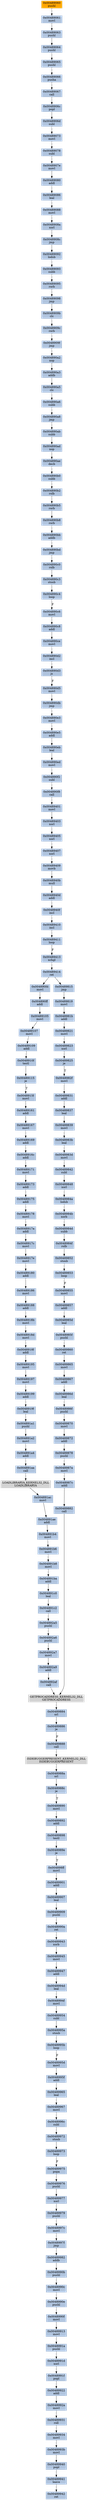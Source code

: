 strict digraph G {
	graph [bgcolor=transparent,
		name=G
	];
	node [color=lightsteelblue,
		fillcolor=lightsteelblue,
		shape=rectangle,
		style=filled
	];
	"0x00489973"	[label="0x00489973
loop"];
	"0x00489975"	[label="0x00489975
popa"];
	"0x00489973" -> "0x00489975"	[color="#000000",
		label=F];
	"0x0048940d"	[label="0x0048940d
addl"];
	"0x0048940f"	[label="0x0048940f
incl"];
	"0x0048940d" -> "0x0048940f"	[color="#000000"];
	"0x004891c0"	[label="0x004891c0
leal"];
	"0x004891c2"	[label="0x004891c2
call"];
	"0x004891c0" -> "0x004891c2"	[color="#000000"];
	"0x004890e3"	[label="0x004890e3
movl"];
	"0x004890e5"	[label="0x004890e5
addl"];
	"0x004890e3" -> "0x004890e5"	[color="#000000"];
	"0x00489173"	[label="0x00489173
addl"];
	"0x00489175"	[label="0x00489175
addl"];
	"0x00489173" -> "0x00489175"	[color="#000000"];
	"0x00489161"	[label="0x00489161
addl"];
	"0x00489167"	[label="0x00489167
movl"];
	"0x00489161" -> "0x00489167"	[color="#000000"];
	"0x00489093"	[label="0x00489093
subb"];
	"0x00489095"	[label="0x00489095
rorb"];
	"0x00489093" -> "0x00489095"	[color="#000000"];
	"0x0048987c"	[label="0x0048987c
addl"];
	"0x00489882"	[label="0x00489882
call"];
	"0x0048987c" -> "0x00489882"	[color="#000000"];
	"0x0048918f"	[label="0x0048918f
addl"];
	"0x00489195"	[label="0x00489195
movl"];
	"0x0048918f" -> "0x00489195"	[color="#000000"];
	"0x004890ae"	[label="0x004890ae
decb"];
	"0x004890b0"	[label="0x004890b0
subb"];
	"0x004890ae" -> "0x004890b0"	[color="#000000"];
	"0x00489941"	[label="0x00489941
leave"];
	"0x00489942"	[label="0x00489942
ret"];
	"0x00489941" -> "0x00489942"	[color="#000000"];
	"0x00489976"	[label="0x00489976
pushl"];
	"0x00489977"	[label="0x00489977
xorl"];
	"0x00489976" -> "0x00489977"	[color="#000000"];
	"0x00489066"	[label="0x00489066
pusha"];
	"0x00489067"	[label="0x00489067
call"];
	"0x00489066" -> "0x00489067"	[color="#000000"];
	"0x00489080"	[label="0x00489080
addl"];
	"0x00489086"	[label="0x00489086
leal"];
	"0x00489080" -> "0x00489086"	[color="#000000"];
	"0x004890ce"	[label="0x004890ce
movl"];
	"0x004890d2"	[label="0x004890d2
incl"];
	"0x004890ce" -> "0x004890d2"	[color="#000000"];
	"0x0048988a"	[label="0x0048988a
orl"];
	"0x0048988c"	[label="0x0048988c
je"];
	"0x0048988a" -> "0x0048988c"	[color="#000000"];
	"0x00489831"	[label="0x00489831
addl"];
	"0x00489837"	[label="0x00489837
leal"];
	"0x00489831" -> "0x00489837"	[color="#000000"];
	"0x00489064"	[label="0x00489064
pushl"];
	"0x00489065"	[label="0x00489065
pushl"];
	"0x00489064" -> "0x00489065"	[color="#000000"];
	"0x00489088"	[label="0x00489088
movl"];
	"0x0048908a"	[label="0x0048908a
xorl"];
	"0x00489088" -> "0x0048908a"	[color="#000000"];
	"0x004890ff"	[label="0x004890ff
addl"];
	"0x00489105"	[label="0x00489105
movl"];
	"0x004890ff" -> "0x00489105"	[color="#000000"];
	"0x004890b8"	[label="0x004890b8
rorb"];
	"0x004890bb"	[label="0x004890bb
addb"];
	"0x004890b8" -> "0x004890bb"	[color="#000000"];
	"0x0048986d"	[label="0x0048986d
leal"];
	"0x0048986f"	[label="0x0048986f
pushl"];
	"0x0048986d" -> "0x0048986f"	[color="#000000"];
	"0x00489909"	[label="0x00489909
pushl"];
	"0x0048990a"	[label="0x0048990a
ret"];
	"0x00489909" -> "0x0048990a"	[color="#000000"];
	"0x00489922"	[label="0x00489922
addl"];
	"0x0048992a"	[label="0x0048992a
movl"];
	"0x00489922" -> "0x0048992a"	[color="#000000"];
	"0x00489410"	[label="0x00489410
incl"];
	"0x0048940f" -> "0x00489410"	[color="#000000"];
	"0x00489403"	[label="0x00489403
xorl"];
	"0x00489405"	[label="0x00489405
xorl"];
	"0x00489403" -> "0x00489405"	[color="#000000"];
	"0x0048906d"	[label="0x0048906d
subl"];
	"0x00489073"	[label="0x00489073
movl"];
	"0x0048906d" -> "0x00489073"	[color="#000000"];
	"0x00489078"	[label="0x00489078
subl"];
	"0x00489073" -> "0x00489078"	[color="#000000"];
	"0x00489092"	[label="0x00489092
lodsb"];
	"0x00489092" -> "0x00489093"	[color="#000000"];
	"0x004891a1"	[label="0x004891a1
pushl"];
	"0x004891a2"	[label="0x004891a2
movl"];
	"0x004891a1" -> "0x004891a2"	[color="#000000"];
	"0x00489898"	[label="0x00489898
testl"];
	"0x0048989e"	[label="0x0048989e
je"];
	"0x00489898" -> "0x0048989e"	[color="#000000"];
	"0x004890bd"	[label="0x004890bd
jmp"];
	"0x004890c0"	[label="0x004890c0
rolb"];
	"0x004890bd" -> "0x004890c0"	[color="#000000"];
	"0x00489848"	[label="0x00489848
xorl"];
	"0x0048984a"	[label="0x0048984a
lodsb"];
	"0x00489848" -> "0x0048984a"	[color="#000000"];
	"0x00489886"	[label="0x00489886
je"];
	"0x00489888"	[label="0x00489888
call"];
	"0x00489886" -> "0x00489888"	[color="#000000",
		label=F];
	"0x00489979"	[label="0x00489979
pushl"];
	"0x00489977" -> "0x00489979"	[color="#000000"];
	"0x00489853"	[label="0x00489853
loop"];
	"0x00489855"	[label="0x00489855
movl"];
	"0x00489853" -> "0x00489855"	[color="#000000",
		label=F];
	"0x004890c3"	[label="0x004890c3
stosb"];
	"0x004890c4"	[label="0x004890c4
loop"];
	"0x004890c3" -> "0x004890c4"	[color="#000000"];
	"0x00489852"	[label="0x00489852
stosb"];
	"0x00489852" -> "0x00489853"	[color="#000000"];
	"0x0048983b"	[label="0x0048983b
leal"];
	"0x0048983d"	[label="0x0048983d
movl"];
	"0x0048983b" -> "0x0048983d"	[color="#000000"];
	ISDEBUGGERPRESENT_KERNEL32_DLL	[color=lightgrey,
		fillcolor=lightgrey,
		label="ISDEBUGGERPRESENT_KERNEL32_DLL
ISDEBUGGERPRESENT"];
	"0x00489888" -> ISDEBUGGERPRESENT_KERNEL32_DLL	[color="#000000"];
	LOADLIBRARYA_KERNEL32_DLL	[color=lightgrey,
		fillcolor=lightgrey,
		label="LOADLIBRARYA_KERNEL32_DLL
LOADLIBRARYA"];
	"0x004891ac"	[label="0x004891ac
movl"];
	LOADLIBRARYA_KERNEL32_DLL -> "0x004891ac"	[color="#000000"];
	"0x00489411"	[label="0x00489411
loop"];
	"0x00489410" -> "0x00489411"	[color="#000000"];
	"0x0048995d"	[label="0x0048995d
movl"];
	"0x0048995f"	[label="0x0048995f
addl"];
	"0x0048995d" -> "0x0048995f"	[color="#000000"];
	"0x004892a5"	[label="0x004892a5
pushl"];
	"0x004892a6"	[label="0x004892a6
pushl"];
	"0x004892a5" -> "0x004892a6"	[color="#000000"];
	"0x004890ad"	[label="0x004890ad
nop"];
	"0x004890ad" -> "0x004890ae"	[color="#000000"];
	"0x004892a7"	[label="0x004892a7
movl"];
	"0x004892a9"	[label="0x004892a9
addl"];
	"0x004892a7" -> "0x004892a9"	[color="#000000"];
	"0x004890a3"	[label="0x004890a3
addb"];
	"0x004890a5"	[label="0x004890a5
clc"];
	"0x004890a3" -> "0x004890a5"	[color="#000000"];
	"0x004890a2"	[label="0x004890a2
nop"];
	"0x004890a2" -> "0x004890a3"	[color="#000000"];
	"0x0048917e"	[label="0x0048917e
movl"];
	"0x00489180"	[label="0x00489180
addl"];
	"0x0048917e" -> "0x00489180"	[color="#000000"];
	"0x00489870"	[label="0x00489870
movl"];
	"0x0048986f" -> "0x00489870"	[color="#000000"];
	"0x0048990e"	[label="0x0048990e
pushl"];
	"0x0048990f"	[label="0x0048990f
movl"];
	"0x0048990e" -> "0x0048990f"	[color="#000000"];
	"0x0048991d"	[label="0x0048991d
xorl"];
	"0x0048991f"	[label="0x0048991f
popl"];
	"0x0048991d" -> "0x0048991f"	[color="#000000"];
	"0x004890d3"	[label="0x004890d3
js"];
	"0x004890d5"	[label="0x004890d5
movl"];
	"0x004890d3" -> "0x004890d5"	[color="#000000",
		label=F];
	"0x0048907e"	[label="0x0048907e
movl"];
	"0x00489078" -> "0x0048907e"	[color="#000000"];
	"0x0048906c"	[label="0x0048906c
popl"];
	"0x0048906c" -> "0x0048906d"	[color="#000000"];
	"0x00489842"	[label="0x00489842
subl"];
	"0x0048983d" -> "0x00489842"	[color="#000000"];
	"0x00489401"	[label="0x00489401
movl"];
	"0x00489401" -> "0x00489403"	[color="#000000"];
	"0x0048995a"	[label="0x0048995a
stosb"];
	"0x0048995b"	[label="0x0048995b
loop"];
	"0x0048995a" -> "0x0048995b"	[color="#000000"];
	"0x004890db"	[label="0x004890db
jmp"];
	"0x004890d5" -> "0x004890db"	[color="#000000"];
	"0x0048994d"	[label="0x0048994d
leal"];
	"0x0048994f"	[label="0x0048994f
movl"];
	"0x0048994d" -> "0x0048994f"	[color="#000000"];
	"0x0048985d"	[label="0x0048985d
leal"];
	"0x0048985f"	[label="0x0048985f
pushl"];
	"0x0048985d" -> "0x0048985f"	[color="#000000"];
	"0x0048918d"	[label="0x0048918d
movl"];
	"0x0048918d" -> "0x0048918f"	[color="#000000"];
	"0x00489060"	[color=lightgrey,
		fillcolor=orange,
		label="0x00489060
pushl"];
	"0x00489061"	[label="0x00489061
movl"];
	"0x00489060" -> "0x00489061"	[color="#000000"];
	"0x00489857"	[label="0x00489857
addl"];
	"0x00489857" -> "0x0048985d"	[color="#000000"];
	"0x0048984b"	[label="0x0048984b
xorb"];
	"0x0048984a" -> "0x0048984b"	[color="#000000"];
	"0x00489867"	[label="0x00489867
addl"];
	"0x00489867" -> "0x0048986d"	[color="#000000"];
	ISDEBUGGERPRESENT_KERNEL32_DLL -> "0x0048988a"	[color="#000000"];
	"0x00489107"	[label="0x00489107
movl"];
	"0x00489109"	[label="0x00489109
addl"];
	"0x00489107" -> "0x00489109"	[color="#000000"];
	"0x00489943"	[label="0x00489943
xorb"];
	"0x0048990a" -> "0x00489943"	[color="#000000"];
	"0x00489878"	[label="0x00489878
pushl"];
	"0x0048987a"	[label="0x0048987a
movl"];
	"0x00489878" -> "0x0048987a"	[color="#000000"];
	"0x004890eb"	[label="0x004890eb
leal"];
	"0x004890ed"	[label="0x004890ed
movl"];
	"0x004890eb" -> "0x004890ed"	[color="#000000"];
	"0x00489823"	[label="0x00489823
xorl"];
	"0x00489825"	[label="0x00489825
je"];
	"0x00489823" -> "0x00489825"	[color="#000000"];
	"0x0048908c"	[label="0x0048908c
jmp"];
	"0x0048908a" -> "0x0048908c"	[color="#000000"];
	"0x004890e5" -> "0x004890eb"	[color="#000000"];
	"0x00489872"	[label="0x00489872
addl"];
	"0x00489872" -> "0x00489878"	[color="#000000"];
	"0x004890f2"	[label="0x004890f2
subl"];
	"0x004890f8"	[label="0x004890f8
call"];
	"0x004890f2" -> "0x004890f8"	[color="#000000"];
	"0x00489409"	[label="0x00489409
movb"];
	"0x0048940b"	[label="0x0048940b
mull"];
	"0x00489409" -> "0x0048940b"	[color="#000000"];
	"0x004890ab"	[label="0x004890ab
subb"];
	"0x004890ab" -> "0x004890ad"	[color="#000000"];
	"0x0048908c" -> "0x00489092"	[color="#000000"];
	"0x0048995b" -> "0x0048995d"	[color="#000000",
		label=F];
	"0x00489892"	[label="0x00489892
addl"];
	"0x00489892" -> "0x00489898"	[color="#000000"];
	"0x004891aa"	[label="0x004891aa
call"];
	"0x004891aa" -> LOADLIBRARYA_KERNEL32_DLL	[color="#000000"];
	"0x004890a6"	[label="0x004890a6
subb"];
	"0x004890a5" -> "0x004890a6"	[color="#000000"];
	"0x0048909b"	[label="0x0048909b
clc"];
	"0x0048909c"	[label="0x0048909c
rorb"];
	"0x0048909b" -> "0x0048909c"	[color="#000000"];
	"0x0048990b"	[label="0x0048990b
pushl"];
	"0x0048990c"	[label="0x0048990c
movl"];
	"0x0048990b" -> "0x0048990c"	[color="#000000"];
	"0x00489413"	[label="0x00489413
xchgl"];
	"0x00489414"	[label="0x00489414
ret"];
	"0x00489413" -> "0x00489414"	[color="#000000"];
	"0x004890f8" -> "0x00489401"	[color="#000000"];
	"0x004890db" -> "0x004890e3"	[color="#000000"];
	"0x00489407"	[label="0x00489407
xorl"];
	"0x00489407" -> "0x00489409"	[color="#000000"];
	"0x004890d2" -> "0x004890d3"	[color="#000000"];
	"0x004891ba"	[label="0x004891ba
addl"];
	"0x004891ba" -> "0x004891c0"	[color="#000000"];
	"0x004898ff"	[label="0x004898ff
movl"];
	"0x00489901"	[label="0x00489901
addl"];
	"0x004898ff" -> "0x00489901"	[color="#000000"];
	"0x004891c2" -> "0x004892a5"	[color="#000000"];
	"0x0048916c"	[label="0x0048916c
addl"];
	"0x00489171"	[label="0x00489171
movl"];
	"0x0048916c" -> "0x00489171"	[color="#000000"];
	"0x004890c6"	[label="0x004890c6
movl"];
	"0x004890c4" -> "0x004890c6"	[color="#000000",
		label=F];
	"0x00489965"	[label="0x00489965
leal"];
	"0x0048995f" -> "0x00489965"	[color="#000000"];
	"0x00489186"	[label="0x00489186
movl"];
	"0x00489180" -> "0x00489186"	[color="#000000"];
	"0x00489967"	[label="0x00489967
movl"];
	"0x00489965" -> "0x00489967"	[color="#000000"];
	"0x0048997c"	[label="0x0048997c
movl"];
	"0x0048997f"	[label="0x0048997f
jmp"];
	"0x0048997c" -> "0x0048997f"	[color="#000000"];
	"0x00489839"	[label="0x00489839
movl"];
	"0x00489839" -> "0x0048983b"	[color="#000000"];
	"0x00489115"	[label="0x00489115
je"];
	"0x0048915f"	[label="0x0048915f
movl"];
	"0x00489115" -> "0x0048915f"	[color="#000000",
		label=T];
	"0x004890a8"	[label="0x004890a8
jmp"];
	"0x004890a6" -> "0x004890a8"	[color="#000000"];
	"0x00489178"	[label="0x00489178
movl"];
	"0x00489175" -> "0x00489178"	[color="#000000"];
	"0x00489870" -> "0x00489872"	[color="#000000"];
	"0x0048984d"	[label="0x0048984d
subb"];
	"0x0048984b" -> "0x0048984d"	[color="#000000"];
	"0x00489931"	[label="0x00489931
roll"];
	"0x00489934"	[label="0x00489934
movl"];
	"0x00489931" -> "0x00489934"	[color="#000000"];
	"0x00489954"	[label="0x00489954
subl"];
	"0x0048994f" -> "0x00489954"	[color="#000000"];
	"0x00489197"	[label="0x00489197
movl"];
	"0x00489195" -> "0x00489197"	[color="#000000"];
	"0x00489945"	[label="0x00489945
movl"];
	"0x00489947"	[label="0x00489947
addl"];
	"0x00489945" -> "0x00489947"	[color="#000000"];
	"0x00489086" -> "0x00489088"	[color="#000000"];
	"0x0048993b"	[label="0x0048993b
movl"];
	"0x00489934" -> "0x0048993b"	[color="#000000"];
	"0x00489199"	[label="0x00489199
addl"];
	"0x00489197" -> "0x00489199"	[color="#000000"];
	"0x0048982f"	[label="0x0048982f
movl"];
	"0x0048982f" -> "0x00489831"	[color="#000000"];
	"0x00489884"	[label="0x00489884
orl"];
	"0x00489884" -> "0x00489886"	[color="#000000"];
	"0x0048917a"	[label="0x0048917a
addl"];
	"0x00489178" -> "0x0048917a"	[color="#000000"];
	"0x00489169"	[label="0x00489169
addl"];
	"0x00489167" -> "0x00489169"	[color="#000000"];
	"0x004891a4"	[label="0x004891a4
addl"];
	"0x004891a4" -> "0x004891aa"	[color="#000000"];
	"0x00489890"	[label="0x00489890
movl"];
	"0x00489890" -> "0x00489892"	[color="#000000"];
	"0x0048907e" -> "0x00489080"	[color="#000000"];
	"0x00489105" -> "0x00489107"	[color="#000000"];
	"0x00489943" -> "0x00489945"	[color="#000000"];
	"0x0048990c" -> "0x0048990e"	[color="#000000"];
	"0x004892a6" -> "0x004892a7"	[color="#000000"];
	"0x00489188"	[label="0x00489188
addl"];
	"0x0048918b"	[label="0x0048918b
movl"];
	"0x00489188" -> "0x0048918b"	[color="#000000"];
	"0x00489411" -> "0x00489413"	[color="#000000",
		label=F];
	"0x004890c0" -> "0x004890c3"	[color="#000000"];
	"0x00489098"	[label="0x00489098
jmp"];
	"0x00489098" -> "0x0048909b"	[color="#000000"];
	"0x00489865"	[label="0x00489865
movl"];
	"0x00489865" -> "0x00489867"	[color="#000000"];
	"0x004891b4"	[label="0x004891b4
movl"];
	"0x004891b6"	[label="0x004891b6
movl"];
	"0x004891b4" -> "0x004891b6"	[color="#000000"];
	"0x00489063"	[label="0x00489063
pushl"];
	"0x00489063" -> "0x00489064"	[color="#000000"];
	"0x0048996c"	[label="0x0048996c
subl"];
	"0x00489967" -> "0x0048996c"	[color="#000000"];
	"0x0048919f"	[label="0x0048919f
leal"];
	"0x00489199" -> "0x0048919f"	[color="#000000"];
	"0x0048991f" -> "0x00489922"	[color="#000000"];
	"0x00489837" -> "0x00489839"	[color="#000000"];
	"0x00489821"	[label="0x00489821
movl"];
	"0x00489821" -> "0x00489823"	[color="#000000"];
	"0x00489982"	[label="0x00489982
addb"];
	"0x00489982" -> "0x0048990b"	[color="#000000"];
	"0x00489907"	[label="0x00489907
leal"];
	"0x00489901" -> "0x00489907"	[color="#000000"];
	GETPROCADDRESS_KERNEL32_DLL	[color=lightgrey,
		fillcolor=lightgrey,
		label="GETPROCADDRESS_KERNEL32_DLL
GETPROCADDRESS"];
	GETPROCADDRESS_KERNEL32_DLL -> "0x00489884"	[color="#000000"];
	"0x004890fd"	[label="0x004890fd
movl"];
	"0x004890fd" -> "0x004890ff"	[color="#000000"];
	"0x00489882" -> GETPROCADDRESS_KERNEL32_DLL	[color="#000000"];
	"0x004890c8"	[label="0x004890c8
addl"];
	"0x004890c8" -> "0x004890ce"	[color="#000000"];
	"0x0048997f" -> "0x00489982"	[color="#000000"];
	"0x00489907" -> "0x00489909"	[color="#000000"];
	"0x00489186" -> "0x00489188"	[color="#000000"];
	"0x0048910f"	[label="0x0048910f
testl"];
	"0x00489109" -> "0x0048910f"	[color="#000000"];
	"0x004891a2" -> "0x004891a4"	[color="#000000"];
	"0x00489065" -> "0x00489066"	[color="#000000"];
	"0x0048918b" -> "0x0048918d"	[color="#000000"];
	"0x00489855" -> "0x00489857"	[color="#000000"];
	"0x004890ed" -> "0x004890f2"	[color="#000000"];
	"0x0048981b"	[label="0x0048981b
addl"];
	"0x0048981b" -> "0x00489821"	[color="#000000"];
	"0x0048989e" -> "0x004898ff"	[color="#000000",
		label=T];
	"0x004890b2"	[label="0x004890b2
rolb"];
	"0x004890b0" -> "0x004890b2"	[color="#000000"];
	"0x0048917c"	[label="0x0048917c
movl"];
	"0x0048917c" -> "0x0048917e"	[color="#000000"];
	"0x004891ae"	[label="0x004891ae
addl"];
	"0x004891ac" -> "0x004891ae"	[color="#000000"];
	"0x004892af"	[label="0x004892af
call"];
	"0x004892af" -> GETPROCADDRESS_KERNEL32_DLL	[color="#000000"];
	"0x004890a8" -> "0x004890ab"	[color="#000000"];
	"0x00489414" -> "0x004890fd"	[color="#000000"];
	"0x00489815"	[label="0x00489815
jmp"];
	"0x00489414" -> "0x00489815"	[color="#000000"];
	"0x0048909f"	[label="0x0048909f
jmp"];
	"0x0048909c" -> "0x0048909f"	[color="#000000"];
	"0x00489095" -> "0x00489098"	[color="#000000"];
	"0x0048919f" -> "0x004891a1"	[color="#000000"];
	"0x00489169" -> "0x0048916c"	[color="#000000"];
	"0x004890bb" -> "0x004890bd"	[color="#000000"];
	"0x00489405" -> "0x00489407"	[color="#000000"];
	"0x00489975" -> "0x00489976"	[color="#000000"];
	"0x0048991a"	[label="0x0048991a
pushl"];
	"0x0048991a" -> "0x0048991d"	[color="#000000"];
	"0x00489819"	[label="0x00489819
movl"];
	"0x00489815" -> "0x00489819"	[color="#000000"];
	"0x0048909f" -> "0x004890a2"	[color="#000000"];
	"0x0048917a" -> "0x0048917c"	[color="#000000"];
	"0x00489860"	[label="0x00489860
ret"];
	"0x00489860" -> "0x00489865"	[color="#000000"];
	"0x004890b5"	[label="0x004890b5
rorb"];
	"0x004890b2" -> "0x004890b5"	[color="#000000"];
	"0x00489979" -> "0x0048997c"	[color="#000000"];
	"0x00489940"	[label="0x00489940
popl"];
	"0x0048993b" -> "0x00489940"	[color="#000000"];
	"0x00489940" -> "0x00489941"	[color="#000000"];
	"0x004890c6" -> "0x004890c8"	[color="#000000"];
	"0x004891b8"	[label="0x004891b8
movl"];
	"0x004891b6" -> "0x004891b8"	[color="#000000"];
	"0x00489825" -> "0x0048982f"	[color="#000000",
		label=T];
	"0x004892a9" -> "0x004892af"	[color="#000000"];
	"0x004891ae" -> "0x004891b4"	[color="#000000"];
	"0x0048940b" -> "0x0048940d"	[color="#000000"];
	"0x0048985f" -> "0x00489860"	[color="#000000"];
	"0x0048984f"	[label="0x0048984f
rolb"];
	"0x0048984d" -> "0x0048984f"	[color="#000000"];
	"0x00489972"	[label="0x00489972
stosb"];
	"0x0048996c" -> "0x00489972"	[color="#000000"];
	"0x0048987a" -> "0x0048987c"	[color="#000000"];
	"0x0048992a" -> "0x00489931"	[color="#000000"];
	"0x0048915f" -> "0x00489161"	[color="#000000"];
	"0x00489061" -> "0x00489063"	[color="#000000"];
	"0x00489067" -> "0x0048906c"	[color="#000000"];
	"0x004891b8" -> "0x004891ba"	[color="#000000"];
	"0x00489819" -> "0x0048981b"	[color="#000000"];
	"0x0048984f" -> "0x00489852"	[color="#000000"];
	"0x00489913"	[label="0x00489913
movl"];
	"0x0048990f" -> "0x00489913"	[color="#000000"];
	"0x00489954" -> "0x0048995a"	[color="#000000"];
	"0x00489972" -> "0x00489973"	[color="#000000"];
	"0x0048988c" -> "0x00489890"	[color="#000000",
		label=T];
	"0x00489947" -> "0x0048994d"	[color="#000000"];
	"0x00489913" -> "0x0048991a"	[color="#000000"];
	"0x0048910f" -> "0x00489115"	[color="#000000"];
	"0x00489171" -> "0x00489173"	[color="#000000"];
	"0x004890b5" -> "0x004890b8"	[color="#000000"];
	"0x00489842" -> "0x00489848"	[color="#000000"];
}
